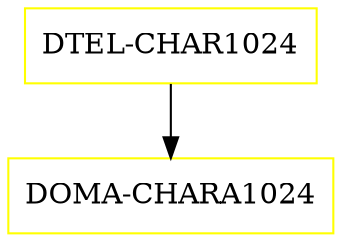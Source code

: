 digraph G {
  "DTEL-CHAR1024" [shape=box,color=yellow];
  "DOMA-CHARA1024" [shape=box,color=yellow,URL="./DOMA_CHARA1024.html"];
  "DTEL-CHAR1024" -> "DOMA-CHARA1024";
}
